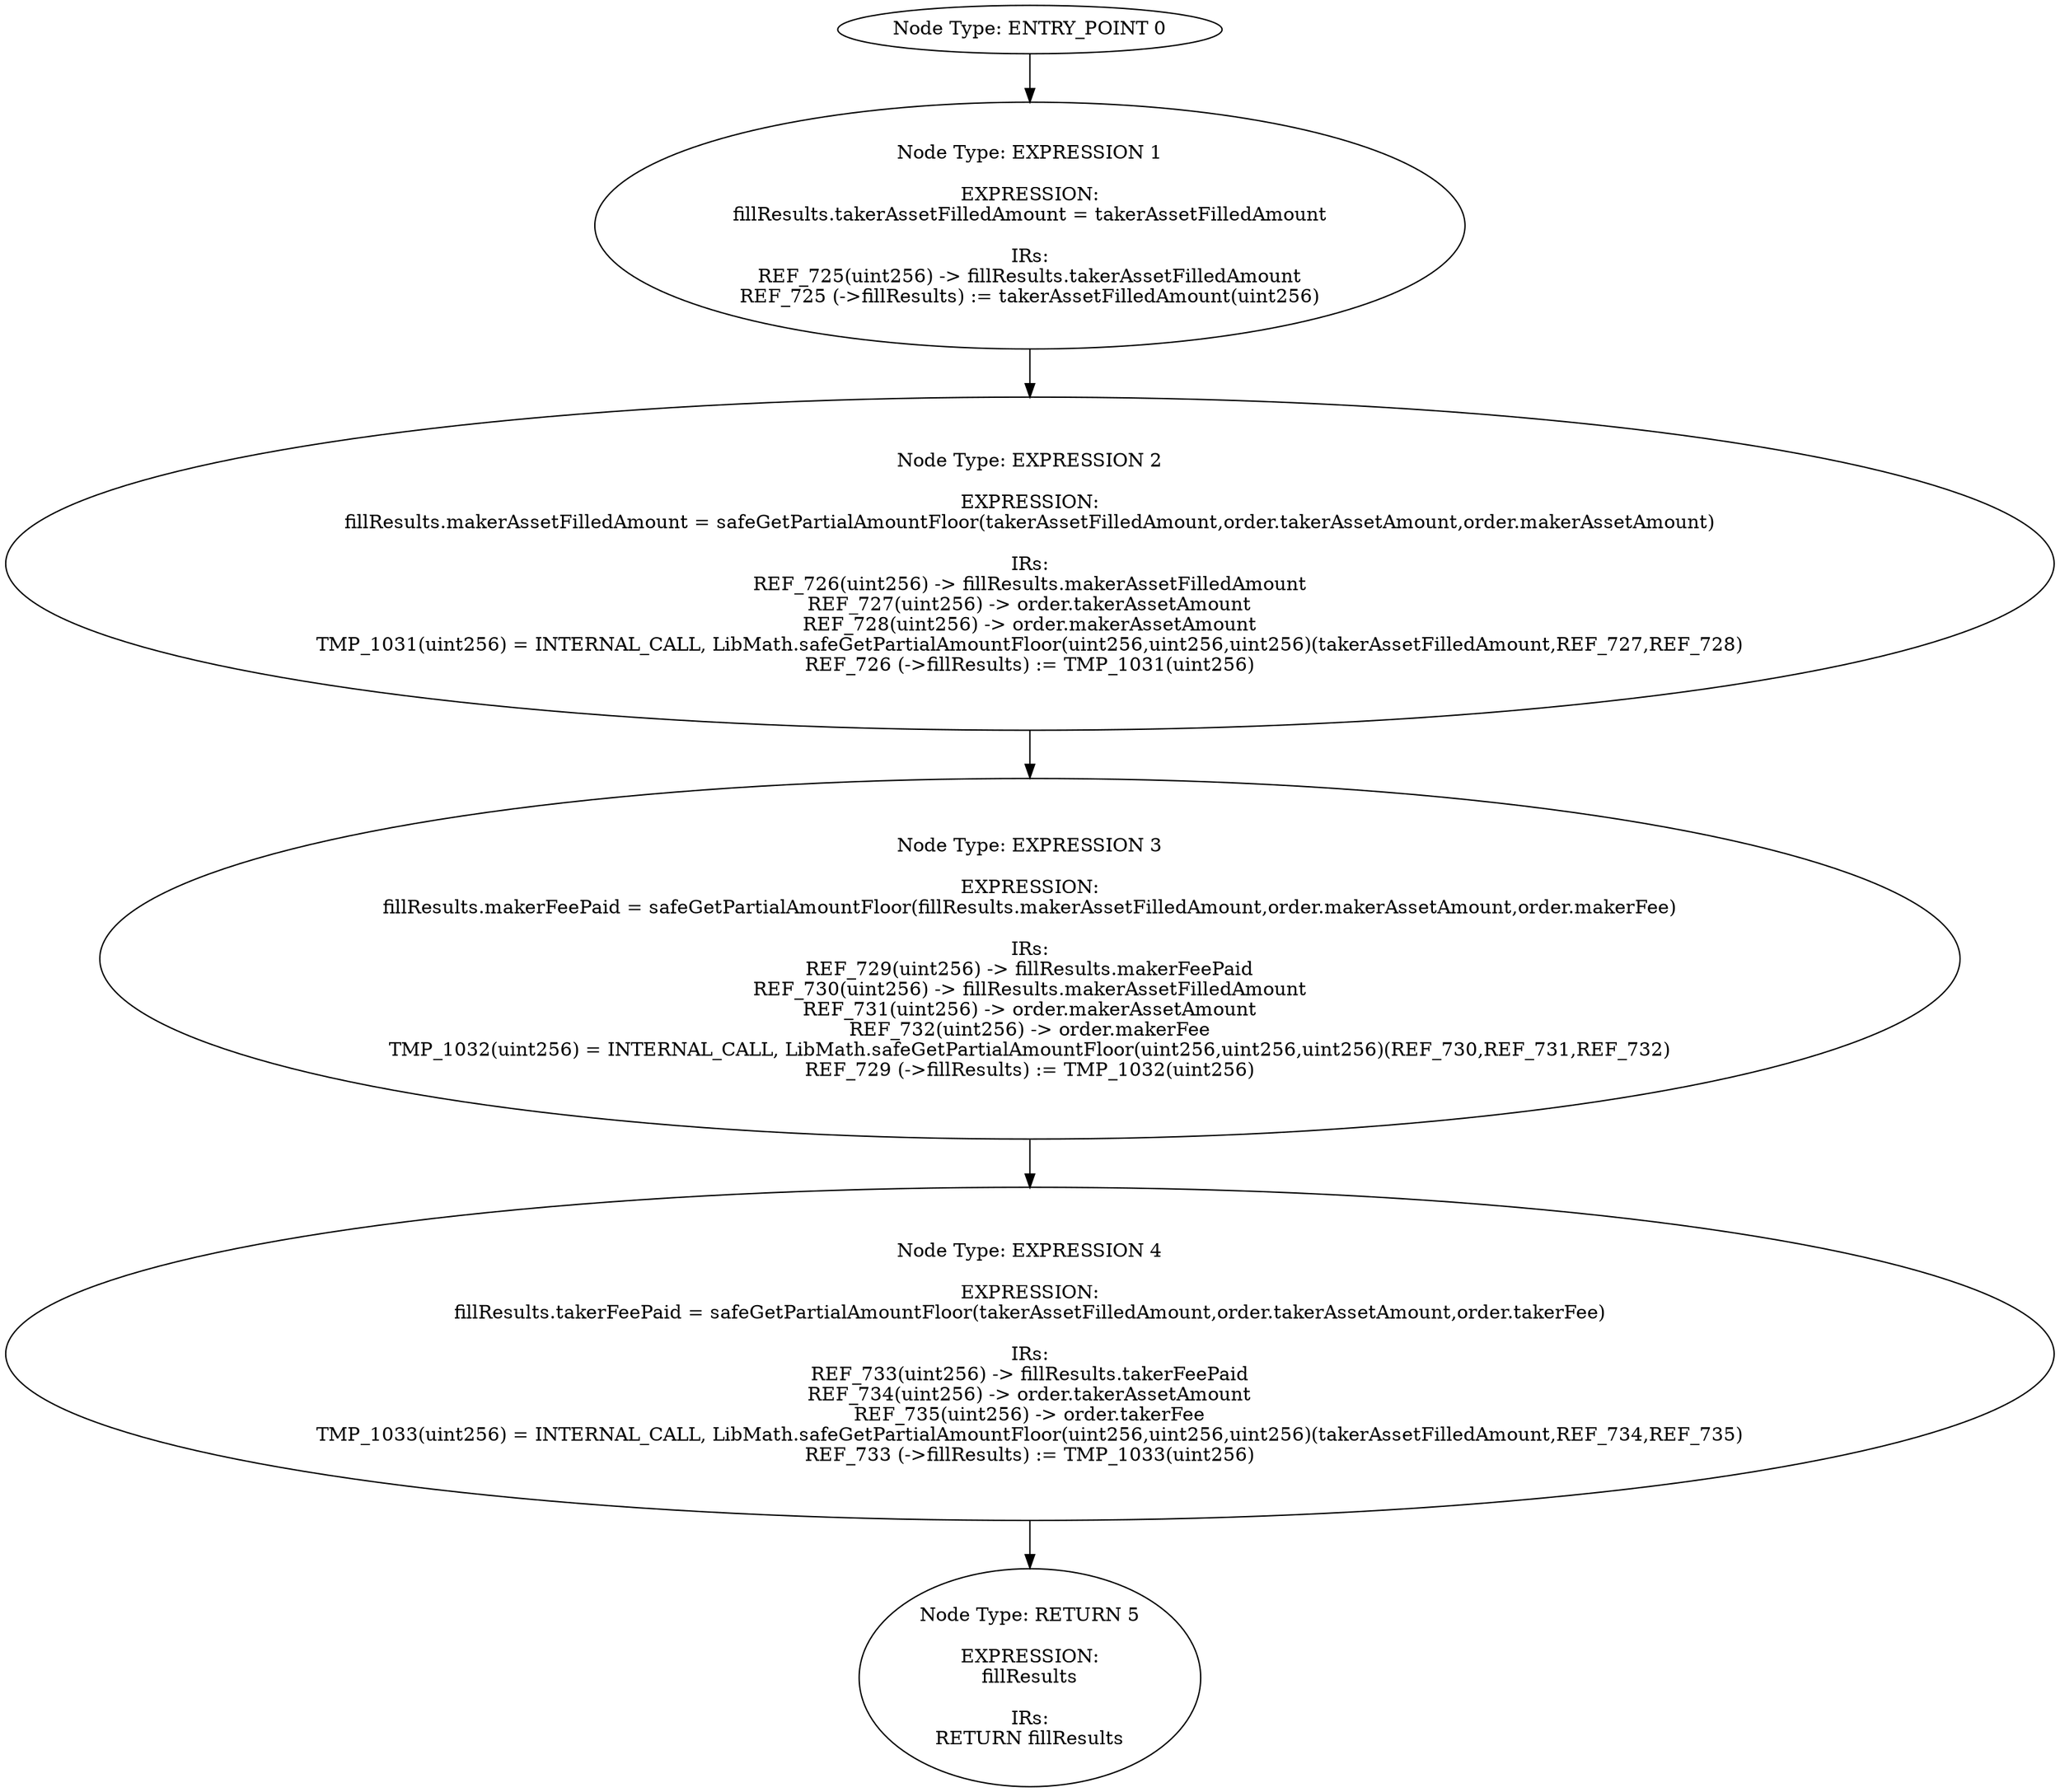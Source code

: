 digraph{
0[label="Node Type: ENTRY_POINT 0
"];
0->1;
1[label="Node Type: EXPRESSION 1

EXPRESSION:
fillResults.takerAssetFilledAmount = takerAssetFilledAmount

IRs:
REF_725(uint256) -> fillResults.takerAssetFilledAmount
REF_725 (->fillResults) := takerAssetFilledAmount(uint256)"];
1->2;
2[label="Node Type: EXPRESSION 2

EXPRESSION:
fillResults.makerAssetFilledAmount = safeGetPartialAmountFloor(takerAssetFilledAmount,order.takerAssetAmount,order.makerAssetAmount)

IRs:
REF_726(uint256) -> fillResults.makerAssetFilledAmount
REF_727(uint256) -> order.takerAssetAmount
REF_728(uint256) -> order.makerAssetAmount
TMP_1031(uint256) = INTERNAL_CALL, LibMath.safeGetPartialAmountFloor(uint256,uint256,uint256)(takerAssetFilledAmount,REF_727,REF_728)
REF_726 (->fillResults) := TMP_1031(uint256)"];
2->3;
3[label="Node Type: EXPRESSION 3

EXPRESSION:
fillResults.makerFeePaid = safeGetPartialAmountFloor(fillResults.makerAssetFilledAmount,order.makerAssetAmount,order.makerFee)

IRs:
REF_729(uint256) -> fillResults.makerFeePaid
REF_730(uint256) -> fillResults.makerAssetFilledAmount
REF_731(uint256) -> order.makerAssetAmount
REF_732(uint256) -> order.makerFee
TMP_1032(uint256) = INTERNAL_CALL, LibMath.safeGetPartialAmountFloor(uint256,uint256,uint256)(REF_730,REF_731,REF_732)
REF_729 (->fillResults) := TMP_1032(uint256)"];
3->4;
4[label="Node Type: EXPRESSION 4

EXPRESSION:
fillResults.takerFeePaid = safeGetPartialAmountFloor(takerAssetFilledAmount,order.takerAssetAmount,order.takerFee)

IRs:
REF_733(uint256) -> fillResults.takerFeePaid
REF_734(uint256) -> order.takerAssetAmount
REF_735(uint256) -> order.takerFee
TMP_1033(uint256) = INTERNAL_CALL, LibMath.safeGetPartialAmountFloor(uint256,uint256,uint256)(takerAssetFilledAmount,REF_734,REF_735)
REF_733 (->fillResults) := TMP_1033(uint256)"];
4->5;
5[label="Node Type: RETURN 5

EXPRESSION:
fillResults

IRs:
RETURN fillResults"];
}

